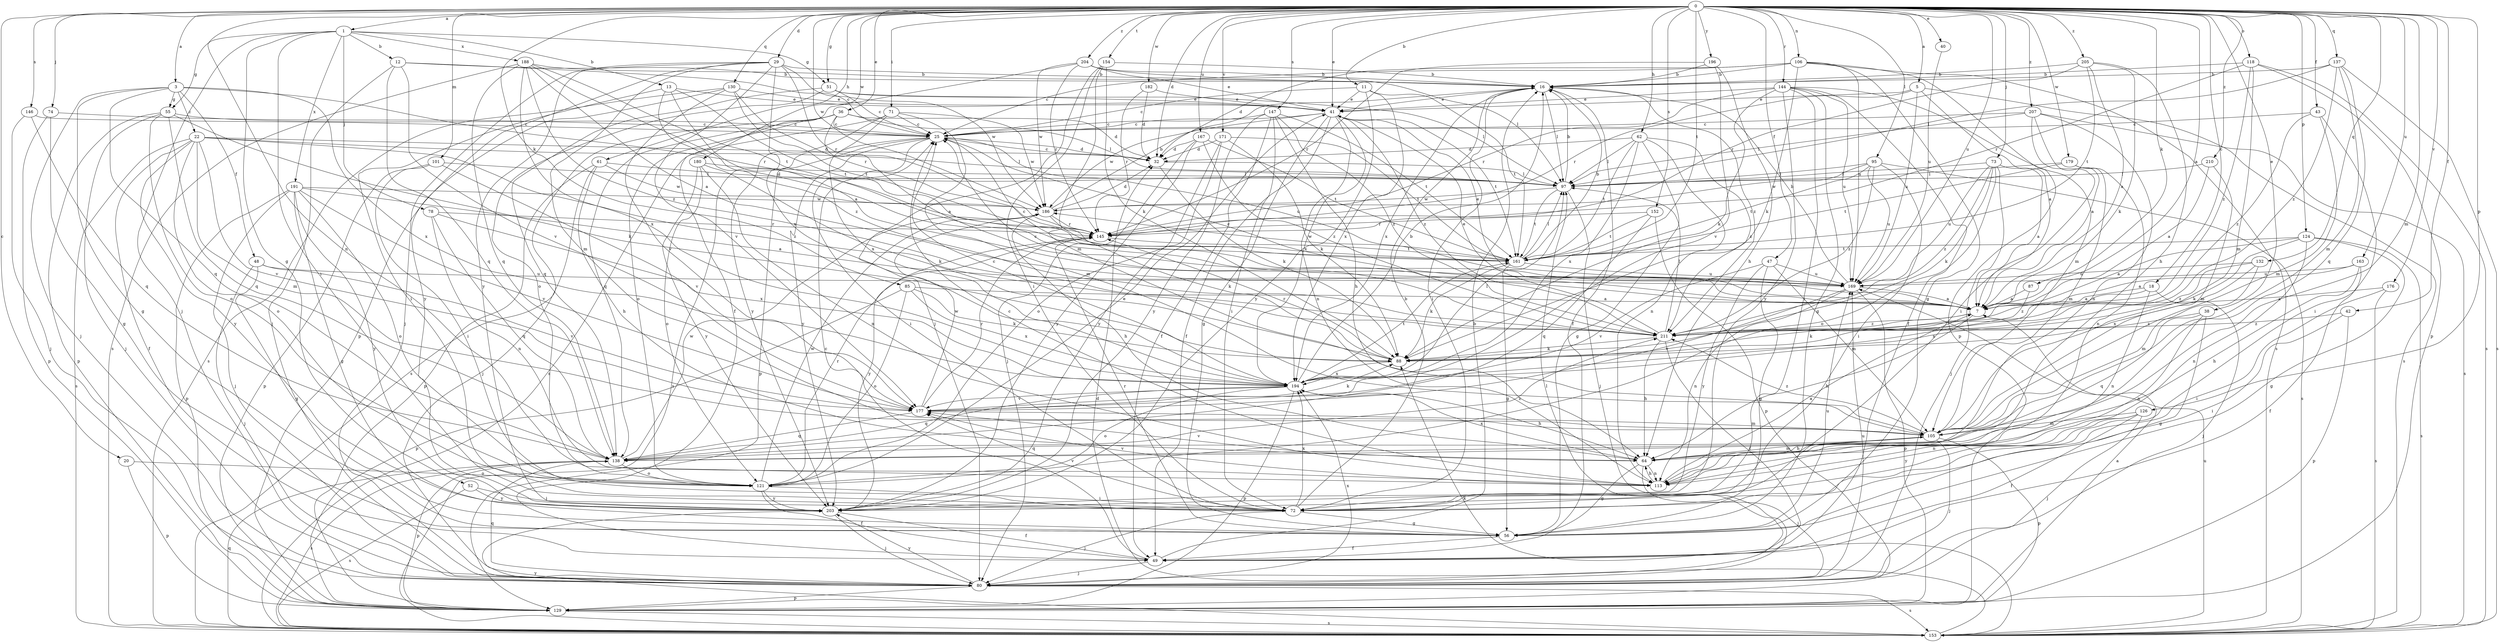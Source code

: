 strict digraph  {
0;
1;
3;
5;
7;
11;
12;
13;
16;
18;
20;
22;
25;
29;
32;
36;
38;
40;
41;
42;
43;
47;
48;
49;
51;
52;
55;
56;
61;
62;
64;
71;
72;
73;
74;
78;
80;
85;
87;
88;
95;
97;
101;
105;
106;
113;
118;
121;
124;
126;
129;
130;
132;
137;
138;
144;
145;
146;
147;
152;
153;
154;
161;
163;
167;
169;
171;
176;
177;
179;
180;
182;
186;
188;
191;
194;
196;
203;
204;
205;
207;
210;
211;
0 -> 1  [label=a];
0 -> 3  [label=a];
0 -> 5  [label=a];
0 -> 7  [label=a];
0 -> 11  [label=b];
0 -> 18  [label=c];
0 -> 20  [label=c];
0 -> 29  [label=d];
0 -> 32  [label=d];
0 -> 36  [label=e];
0 -> 38  [label=e];
0 -> 40  [label=e];
0 -> 41  [label=e];
0 -> 42  [label=f];
0 -> 43  [label=f];
0 -> 47  [label=f];
0 -> 51  [label=g];
0 -> 61  [label=h];
0 -> 62  [label=h];
0 -> 71  [label=i];
0 -> 73  [label=j];
0 -> 74  [label=j];
0 -> 85  [label=k];
0 -> 87  [label=k];
0 -> 95  [label=l];
0 -> 101  [label=m];
0 -> 105  [label=m];
0 -> 106  [label=n];
0 -> 113  [label=n];
0 -> 118  [label=o];
0 -> 124  [label=p];
0 -> 126  [label=p];
0 -> 130  [label=q];
0 -> 132  [label=q];
0 -> 137  [label=q];
0 -> 144  [label=r];
0 -> 146  [label=s];
0 -> 147  [label=s];
0 -> 152  [label=s];
0 -> 154  [label=t];
0 -> 161  [label=t];
0 -> 163  [label=u];
0 -> 167  [label=u];
0 -> 169  [label=u];
0 -> 171  [label=v];
0 -> 176  [label=v];
0 -> 179  [label=w];
0 -> 180  [label=w];
0 -> 182  [label=w];
0 -> 186  [label=w];
0 -> 196  [label=y];
0 -> 204  [label=z];
0 -> 205  [label=z];
0 -> 207  [label=z];
0 -> 210  [label=z];
1 -> 12  [label=b];
1 -> 13  [label=b];
1 -> 51  [label=g];
1 -> 52  [label=g];
1 -> 55  [label=g];
1 -> 72  [label=i];
1 -> 78  [label=j];
1 -> 80  [label=j];
1 -> 188  [label=x];
1 -> 191  [label=x];
3 -> 22  [label=c];
3 -> 48  [label=f];
3 -> 55  [label=g];
3 -> 56  [label=g];
3 -> 80  [label=j];
3 -> 138  [label=q];
3 -> 145  [label=r];
3 -> 194  [label=x];
5 -> 7  [label=a];
5 -> 41  [label=e];
5 -> 145  [label=r];
5 -> 153  [label=s];
5 -> 169  [label=u];
7 -> 25  [label=c];
7 -> 64  [label=h];
7 -> 88  [label=k];
7 -> 211  [label=z];
11 -> 25  [label=c];
11 -> 41  [label=e];
11 -> 161  [label=t];
11 -> 194  [label=x];
11 -> 203  [label=y];
12 -> 16  [label=b];
12 -> 25  [label=c];
12 -> 80  [label=j];
12 -> 138  [label=q];
12 -> 177  [label=v];
13 -> 7  [label=a];
13 -> 41  [label=e];
13 -> 72  [label=i];
13 -> 161  [label=t];
13 -> 211  [label=z];
16 -> 41  [label=e];
16 -> 49  [label=f];
16 -> 72  [label=i];
16 -> 97  [label=l];
16 -> 194  [label=x];
16 -> 211  [label=z];
18 -> 7  [label=a];
18 -> 80  [label=j];
18 -> 113  [label=n];
18 -> 211  [label=z];
20 -> 121  [label=o];
20 -> 129  [label=p];
22 -> 32  [label=d];
22 -> 49  [label=f];
22 -> 97  [label=l];
22 -> 105  [label=m];
22 -> 121  [label=o];
22 -> 153  [label=s];
22 -> 177  [label=v];
22 -> 203  [label=y];
22 -> 211  [label=z];
25 -> 32  [label=d];
25 -> 72  [label=i];
25 -> 129  [label=p];
25 -> 153  [label=s];
25 -> 169  [label=u];
25 -> 203  [label=y];
29 -> 16  [label=b];
29 -> 80  [label=j];
29 -> 105  [label=m];
29 -> 129  [label=p];
29 -> 145  [label=r];
29 -> 177  [label=v];
29 -> 186  [label=w];
29 -> 194  [label=x];
29 -> 203  [label=y];
32 -> 25  [label=c];
32 -> 88  [label=k];
32 -> 97  [label=l];
36 -> 7  [label=a];
36 -> 25  [label=c];
36 -> 32  [label=d];
36 -> 97  [label=l];
36 -> 121  [label=o];
36 -> 138  [label=q];
36 -> 153  [label=s];
38 -> 56  [label=g];
38 -> 113  [label=n];
38 -> 138  [label=q];
38 -> 211  [label=z];
40 -> 169  [label=u];
41 -> 25  [label=c];
41 -> 49  [label=f];
41 -> 56  [label=g];
41 -> 113  [label=n];
41 -> 161  [label=t];
41 -> 186  [label=w];
41 -> 194  [label=x];
41 -> 211  [label=z];
42 -> 72  [label=i];
42 -> 129  [label=p];
42 -> 211  [label=z];
43 -> 25  [label=c];
43 -> 72  [label=i];
43 -> 105  [label=m];
43 -> 211  [label=z];
47 -> 56  [label=g];
47 -> 105  [label=m];
47 -> 169  [label=u];
47 -> 177  [label=v];
47 -> 203  [label=y];
48 -> 56  [label=g];
48 -> 80  [label=j];
48 -> 169  [label=u];
48 -> 177  [label=v];
49 -> 16  [label=b];
49 -> 25  [label=c];
49 -> 80  [label=j];
51 -> 25  [label=c];
51 -> 41  [label=e];
51 -> 97  [label=l];
51 -> 121  [label=o];
51 -> 138  [label=q];
52 -> 72  [label=i];
52 -> 153  [label=s];
52 -> 203  [label=y];
55 -> 25  [label=c];
55 -> 80  [label=j];
55 -> 88  [label=k];
55 -> 121  [label=o];
55 -> 129  [label=p];
55 -> 138  [label=q];
56 -> 49  [label=f];
56 -> 145  [label=r];
56 -> 169  [label=u];
61 -> 64  [label=h];
61 -> 80  [label=j];
61 -> 97  [label=l];
61 -> 129  [label=p];
61 -> 186  [label=w];
62 -> 32  [label=d];
62 -> 56  [label=g];
62 -> 97  [label=l];
62 -> 113  [label=n];
62 -> 161  [label=t];
62 -> 194  [label=x];
62 -> 211  [label=z];
64 -> 56  [label=g];
64 -> 80  [label=j];
64 -> 105  [label=m];
64 -> 113  [label=n];
64 -> 177  [label=v];
64 -> 194  [label=x];
71 -> 25  [label=c];
71 -> 105  [label=m];
71 -> 153  [label=s];
71 -> 186  [label=w];
71 -> 194  [label=x];
71 -> 203  [label=y];
72 -> 16  [label=b];
72 -> 56  [label=g];
72 -> 80  [label=j];
72 -> 177  [label=v];
72 -> 194  [label=x];
73 -> 7  [label=a];
73 -> 80  [label=j];
73 -> 88  [label=k];
73 -> 97  [label=l];
73 -> 121  [label=o];
73 -> 169  [label=u];
73 -> 211  [label=z];
74 -> 25  [label=c];
74 -> 56  [label=g];
74 -> 129  [label=p];
78 -> 113  [label=n];
78 -> 138  [label=q];
78 -> 145  [label=r];
78 -> 194  [label=x];
80 -> 97  [label=l];
80 -> 129  [label=p];
80 -> 138  [label=q];
80 -> 153  [label=s];
80 -> 169  [label=u];
80 -> 194  [label=x];
80 -> 203  [label=y];
85 -> 7  [label=a];
85 -> 88  [label=k];
85 -> 121  [label=o];
85 -> 129  [label=p];
85 -> 194  [label=x];
87 -> 7  [label=a];
87 -> 194  [label=x];
88 -> 145  [label=r];
88 -> 194  [label=x];
95 -> 72  [label=i];
95 -> 97  [label=l];
95 -> 153  [label=s];
95 -> 161  [label=t];
95 -> 169  [label=u];
95 -> 186  [label=w];
95 -> 211  [label=z];
97 -> 16  [label=b];
97 -> 80  [label=j];
97 -> 161  [label=t];
97 -> 186  [label=w];
101 -> 72  [label=i];
101 -> 97  [label=l];
101 -> 129  [label=p];
101 -> 177  [label=v];
105 -> 64  [label=h];
105 -> 80  [label=j];
105 -> 129  [label=p];
105 -> 138  [label=q];
105 -> 211  [label=z];
106 -> 16  [label=b];
106 -> 25  [label=c];
106 -> 32  [label=d];
106 -> 56  [label=g];
106 -> 88  [label=k];
106 -> 129  [label=p];
106 -> 153  [label=s];
106 -> 169  [label=u];
113 -> 7  [label=a];
113 -> 25  [label=c];
113 -> 64  [label=h];
113 -> 177  [label=v];
118 -> 16  [label=b];
118 -> 105  [label=m];
118 -> 129  [label=p];
118 -> 145  [label=r];
118 -> 153  [label=s];
118 -> 211  [label=z];
121 -> 41  [label=e];
121 -> 49  [label=f];
121 -> 72  [label=i];
121 -> 145  [label=r];
121 -> 186  [label=w];
121 -> 203  [label=y];
124 -> 7  [label=a];
124 -> 56  [label=g];
124 -> 88  [label=k];
124 -> 113  [label=n];
124 -> 153  [label=s];
124 -> 161  [label=t];
126 -> 49  [label=f];
126 -> 80  [label=j];
126 -> 105  [label=m];
126 -> 113  [label=n];
126 -> 203  [label=y];
129 -> 7  [label=a];
129 -> 153  [label=s];
130 -> 41  [label=e];
130 -> 145  [label=r];
130 -> 153  [label=s];
130 -> 161  [label=t];
130 -> 177  [label=v];
130 -> 203  [label=y];
132 -> 105  [label=m];
132 -> 169  [label=u];
132 -> 194  [label=x];
132 -> 211  [label=z];
137 -> 16  [label=b];
137 -> 97  [label=l];
137 -> 105  [label=m];
137 -> 138  [label=q];
137 -> 153  [label=s];
137 -> 211  [label=z];
138 -> 121  [label=o];
138 -> 129  [label=p];
138 -> 153  [label=s];
138 -> 186  [label=w];
138 -> 211  [label=z];
144 -> 41  [label=e];
144 -> 49  [label=f];
144 -> 56  [label=g];
144 -> 72  [label=i];
144 -> 88  [label=k];
144 -> 105  [label=m];
144 -> 145  [label=r];
144 -> 169  [label=u];
144 -> 203  [label=y];
145 -> 161  [label=t];
145 -> 203  [label=y];
146 -> 25  [label=c];
146 -> 80  [label=j];
146 -> 138  [label=q];
147 -> 25  [label=c];
147 -> 49  [label=f];
147 -> 64  [label=h];
147 -> 72  [label=i];
147 -> 161  [label=t];
147 -> 203  [label=y];
147 -> 211  [label=z];
152 -> 129  [label=p];
152 -> 138  [label=q];
152 -> 145  [label=r];
152 -> 161  [label=t];
153 -> 32  [label=d];
153 -> 88  [label=k];
153 -> 138  [label=q];
153 -> 169  [label=u];
153 -> 203  [label=y];
154 -> 16  [label=b];
154 -> 72  [label=i];
154 -> 80  [label=j];
154 -> 88  [label=k];
154 -> 105  [label=m];
161 -> 16  [label=b];
161 -> 56  [label=g];
161 -> 88  [label=k];
161 -> 97  [label=l];
161 -> 169  [label=u];
161 -> 186  [label=w];
163 -> 7  [label=a];
163 -> 49  [label=f];
163 -> 64  [label=h];
163 -> 169  [label=u];
167 -> 32  [label=d];
167 -> 80  [label=j];
167 -> 161  [label=t];
167 -> 203  [label=y];
167 -> 211  [label=z];
169 -> 7  [label=a];
169 -> 16  [label=b];
169 -> 25  [label=c];
169 -> 41  [label=e];
169 -> 113  [label=n];
169 -> 129  [label=p];
169 -> 177  [label=v];
171 -> 32  [label=d];
171 -> 88  [label=k];
171 -> 121  [label=o];
171 -> 161  [label=t];
171 -> 203  [label=y];
176 -> 7  [label=a];
176 -> 72  [label=i];
176 -> 153  [label=s];
177 -> 88  [label=k];
177 -> 105  [label=m];
177 -> 138  [label=q];
177 -> 145  [label=r];
177 -> 186  [label=w];
179 -> 97  [label=l];
179 -> 105  [label=m];
179 -> 113  [label=n];
179 -> 161  [label=t];
180 -> 88  [label=k];
180 -> 97  [label=l];
180 -> 113  [label=n];
180 -> 121  [label=o];
180 -> 203  [label=y];
182 -> 32  [label=d];
182 -> 41  [label=e];
182 -> 145  [label=r];
186 -> 16  [label=b];
186 -> 32  [label=d];
186 -> 64  [label=h];
186 -> 88  [label=k];
186 -> 145  [label=r];
188 -> 7  [label=a];
188 -> 16  [label=b];
188 -> 138  [label=q];
188 -> 153  [label=s];
188 -> 161  [label=t];
188 -> 169  [label=u];
188 -> 194  [label=x];
188 -> 211  [label=z];
191 -> 7  [label=a];
191 -> 56  [label=g];
191 -> 80  [label=j];
191 -> 121  [label=o];
191 -> 129  [label=p];
191 -> 177  [label=v];
191 -> 186  [label=w];
191 -> 203  [label=y];
194 -> 16  [label=b];
194 -> 25  [label=c];
194 -> 64  [label=h];
194 -> 97  [label=l];
194 -> 121  [label=o];
194 -> 129  [label=p];
194 -> 138  [label=q];
194 -> 161  [label=t];
194 -> 177  [label=v];
196 -> 16  [label=b];
196 -> 64  [label=h];
196 -> 145  [label=r];
196 -> 177  [label=v];
203 -> 49  [label=f];
203 -> 80  [label=j];
204 -> 16  [label=b];
204 -> 41  [label=e];
204 -> 49  [label=f];
204 -> 97  [label=l];
204 -> 145  [label=r];
204 -> 186  [label=w];
205 -> 7  [label=a];
205 -> 16  [label=b];
205 -> 64  [label=h];
205 -> 88  [label=k];
205 -> 145  [label=r];
205 -> 161  [label=t];
207 -> 7  [label=a];
207 -> 25  [label=c];
207 -> 72  [label=i];
207 -> 97  [label=l];
207 -> 113  [label=n];
207 -> 153  [label=s];
210 -> 7  [label=a];
210 -> 97  [label=l];
210 -> 105  [label=m];
211 -> 25  [label=c];
211 -> 41  [label=e];
211 -> 49  [label=f];
211 -> 64  [label=h];
211 -> 88  [label=k];
211 -> 97  [label=l];
}
